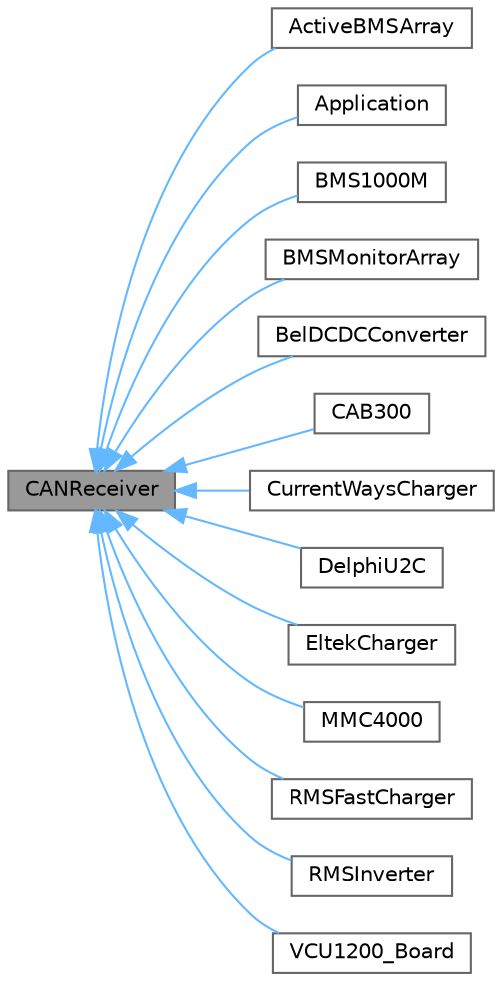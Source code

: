 digraph "CANReceiver"
{
 // LATEX_PDF_SIZE
  bgcolor="transparent";
  edge [fontname=Helvetica,fontsize=10,labelfontname=Helvetica,labelfontsize=10];
  node [fontname=Helvetica,fontsize=10,shape=box,height=0.2,width=0.4];
  rankdir="LR";
  Node1 [label="CANReceiver",height=0.2,width=0.4,color="gray40", fillcolor="grey60", style="filled", fontcolor="black",tooltip=" "];
  Node1 -> Node2 [dir="back",color="steelblue1",style="solid"];
  Node2 [label="ActiveBMSArray",height=0.2,width=0.4,color="gray40", fillcolor="white", style="filled",URL="$class_active_b_m_s_array.html",tooltip=" "];
  Node1 -> Node3 [dir="back",color="steelblue1",style="solid"];
  Node3 [label="Application",height=0.2,width=0.4,color="gray40", fillcolor="white", style="filled",URL="$class_application.html",tooltip=" "];
  Node1 -> Node4 [dir="back",color="steelblue1",style="solid"];
  Node4 [label="BMS1000M",height=0.2,width=0.4,color="gray40", fillcolor="white", style="filled",URL="$class_b_m_s1000_m.html",tooltip=" "];
  Node1 -> Node5 [dir="back",color="steelblue1",style="solid"];
  Node5 [label="BMSMonitorArray",height=0.2,width=0.4,color="gray40", fillcolor="white", style="filled",URL="$class_b_m_s_monitor_array.html",tooltip=" "];
  Node1 -> Node6 [dir="back",color="steelblue1",style="solid"];
  Node6 [label="BelDCDCConverter",height=0.2,width=0.4,color="gray40", fillcolor="white", style="filled",URL="$class_bel_d_c_d_c_converter.html",tooltip=" "];
  Node1 -> Node7 [dir="back",color="steelblue1",style="solid"];
  Node7 [label="CAB300",height=0.2,width=0.4,color="gray40", fillcolor="white", style="filled",URL="$class_c_a_b300.html",tooltip=" "];
  Node1 -> Node8 [dir="back",color="steelblue1",style="solid"];
  Node8 [label="CurrentWaysCharger",height=0.2,width=0.4,color="gray40", fillcolor="white", style="filled",URL="$class_current_ways_charger.html",tooltip=" "];
  Node1 -> Node9 [dir="back",color="steelblue1",style="solid"];
  Node9 [label="DelphiU2C",height=0.2,width=0.4,color="gray40", fillcolor="white", style="filled",URL="$class_delphi_u2_c.html",tooltip=" "];
  Node1 -> Node10 [dir="back",color="steelblue1",style="solid"];
  Node10 [label="EltekCharger",height=0.2,width=0.4,color="gray40", fillcolor="white", style="filled",URL="$class_eltek_charger.html",tooltip=" "];
  Node1 -> Node11 [dir="back",color="steelblue1",style="solid"];
  Node11 [label="MMC4000",height=0.2,width=0.4,color="gray40", fillcolor="white", style="filled",URL="$class_m_m_c4000.html",tooltip=" "];
  Node1 -> Node12 [dir="back",color="steelblue1",style="solid"];
  Node12 [label="RMSFastCharger",height=0.2,width=0.4,color="gray40", fillcolor="white", style="filled",URL="$class_r_m_s_fast_charger.html",tooltip=" "];
  Node1 -> Node13 [dir="back",color="steelblue1",style="solid"];
  Node13 [label="RMSInverter",height=0.2,width=0.4,color="gray40", fillcolor="white", style="filled",URL="$class_r_m_s_inverter.html",tooltip=" "];
  Node1 -> Node14 [dir="back",color="steelblue1",style="solid"];
  Node14 [label="VCU1200_Board",height=0.2,width=0.4,color="gray40", fillcolor="white", style="filled",URL="$class_v_c_u1200___board.html",tooltip=" "];
}
